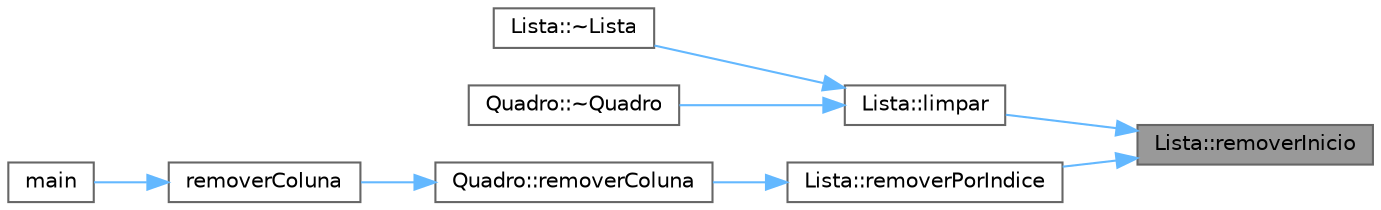 digraph "Lista::removerInicio"
{
 // INTERACTIVE_SVG=YES
 // LATEX_PDF_SIZE
  bgcolor="transparent";
  edge [fontname=Helvetica,fontsize=10,labelfontname=Helvetica,labelfontsize=10];
  node [fontname=Helvetica,fontsize=10,shape=box,height=0.2,width=0.4];
  rankdir="RL";
  Node1 [id="Node000001",label="Lista::removerInicio",height=0.2,width=0.4,color="gray40", fillcolor="grey60", style="filled", fontcolor="black",tooltip="Remove a coluna do início da lista."];
  Node1 -> Node2 [id="edge1_Node000001_Node000002",dir="back",color="steelblue1",style="solid",tooltip=" "];
  Node2 [id="Node000002",label="Lista::limpar",height=0.2,width=0.4,color="grey40", fillcolor="white", style="filled",URL="$db/dba/class_lista.html#a70571e70c4b7945cc9907e89431624c9",tooltip="Remove todos os nós da lista e libera a memória."];
  Node2 -> Node3 [id="edge2_Node000002_Node000003",dir="back",color="steelblue1",style="solid",tooltip=" "];
  Node3 [id="Node000003",label="Lista::~Lista",height=0.2,width=0.4,color="grey40", fillcolor="white", style="filled",URL="$db/dba/class_lista.html#a4d7394b2728a00ad8404965b2e15d096",tooltip="Destrutor da classe Lista."];
  Node2 -> Node4 [id="edge3_Node000002_Node000004",dir="back",color="steelblue1",style="solid",tooltip=" "];
  Node4 [id="Node000004",label="Quadro::~Quadro",height=0.2,width=0.4,color="grey40", fillcolor="white", style="filled",URL="$d1/d13/class_quadro.html#af569ac1f73c8e6859effde0e2aa115d4",tooltip="Destrutor da classe Quadro."];
  Node1 -> Node5 [id="edge4_Node000001_Node000005",dir="back",color="steelblue1",style="solid",tooltip=" "];
  Node5 [id="Node000005",label="Lista::removerPorIndice",height=0.2,width=0.4,color="grey40", fillcolor="white", style="filled",URL="$db/dba/class_lista.html#ad71c31e64374c31c878455e451386d1e",tooltip="Remove a coluna da lista pelo índice."];
  Node5 -> Node6 [id="edge5_Node000005_Node000006",dir="back",color="steelblue1",style="solid",tooltip=" "];
  Node6 [id="Node000006",label="Quadro::removerColuna",height=0.2,width=0.4,color="grey40", fillcolor="white", style="filled",URL="$d1/d13/class_quadro.html#a977fc54d38236a3a70a20e65101f51c4",tooltip="Remove uma coluna do quadro."];
  Node6 -> Node7 [id="edge6_Node000006_Node000007",dir="back",color="steelblue1",style="solid",tooltip=" "];
  Node7 [id="Node000007",label="removerColuna",height=0.2,width=0.4,color="grey40", fillcolor="white", style="filled",URL="$df/d0a/main_8cpp.html#aaa15a96063fb4377e5ac1d46a68321c0",tooltip="Remove uma coluna do quadro KanBan."];
  Node7 -> Node8 [id="edge7_Node000007_Node000008",dir="back",color="steelblue1",style="solid",tooltip=" "];
  Node8 [id="Node000008",label="main",height=0.2,width=0.4,color="grey40", fillcolor="white", style="filled",URL="$df/d0a/main_8cpp.html#ae66f6b31b5ad750f1fe042a706a4e3d4",tooltip=" "];
}
